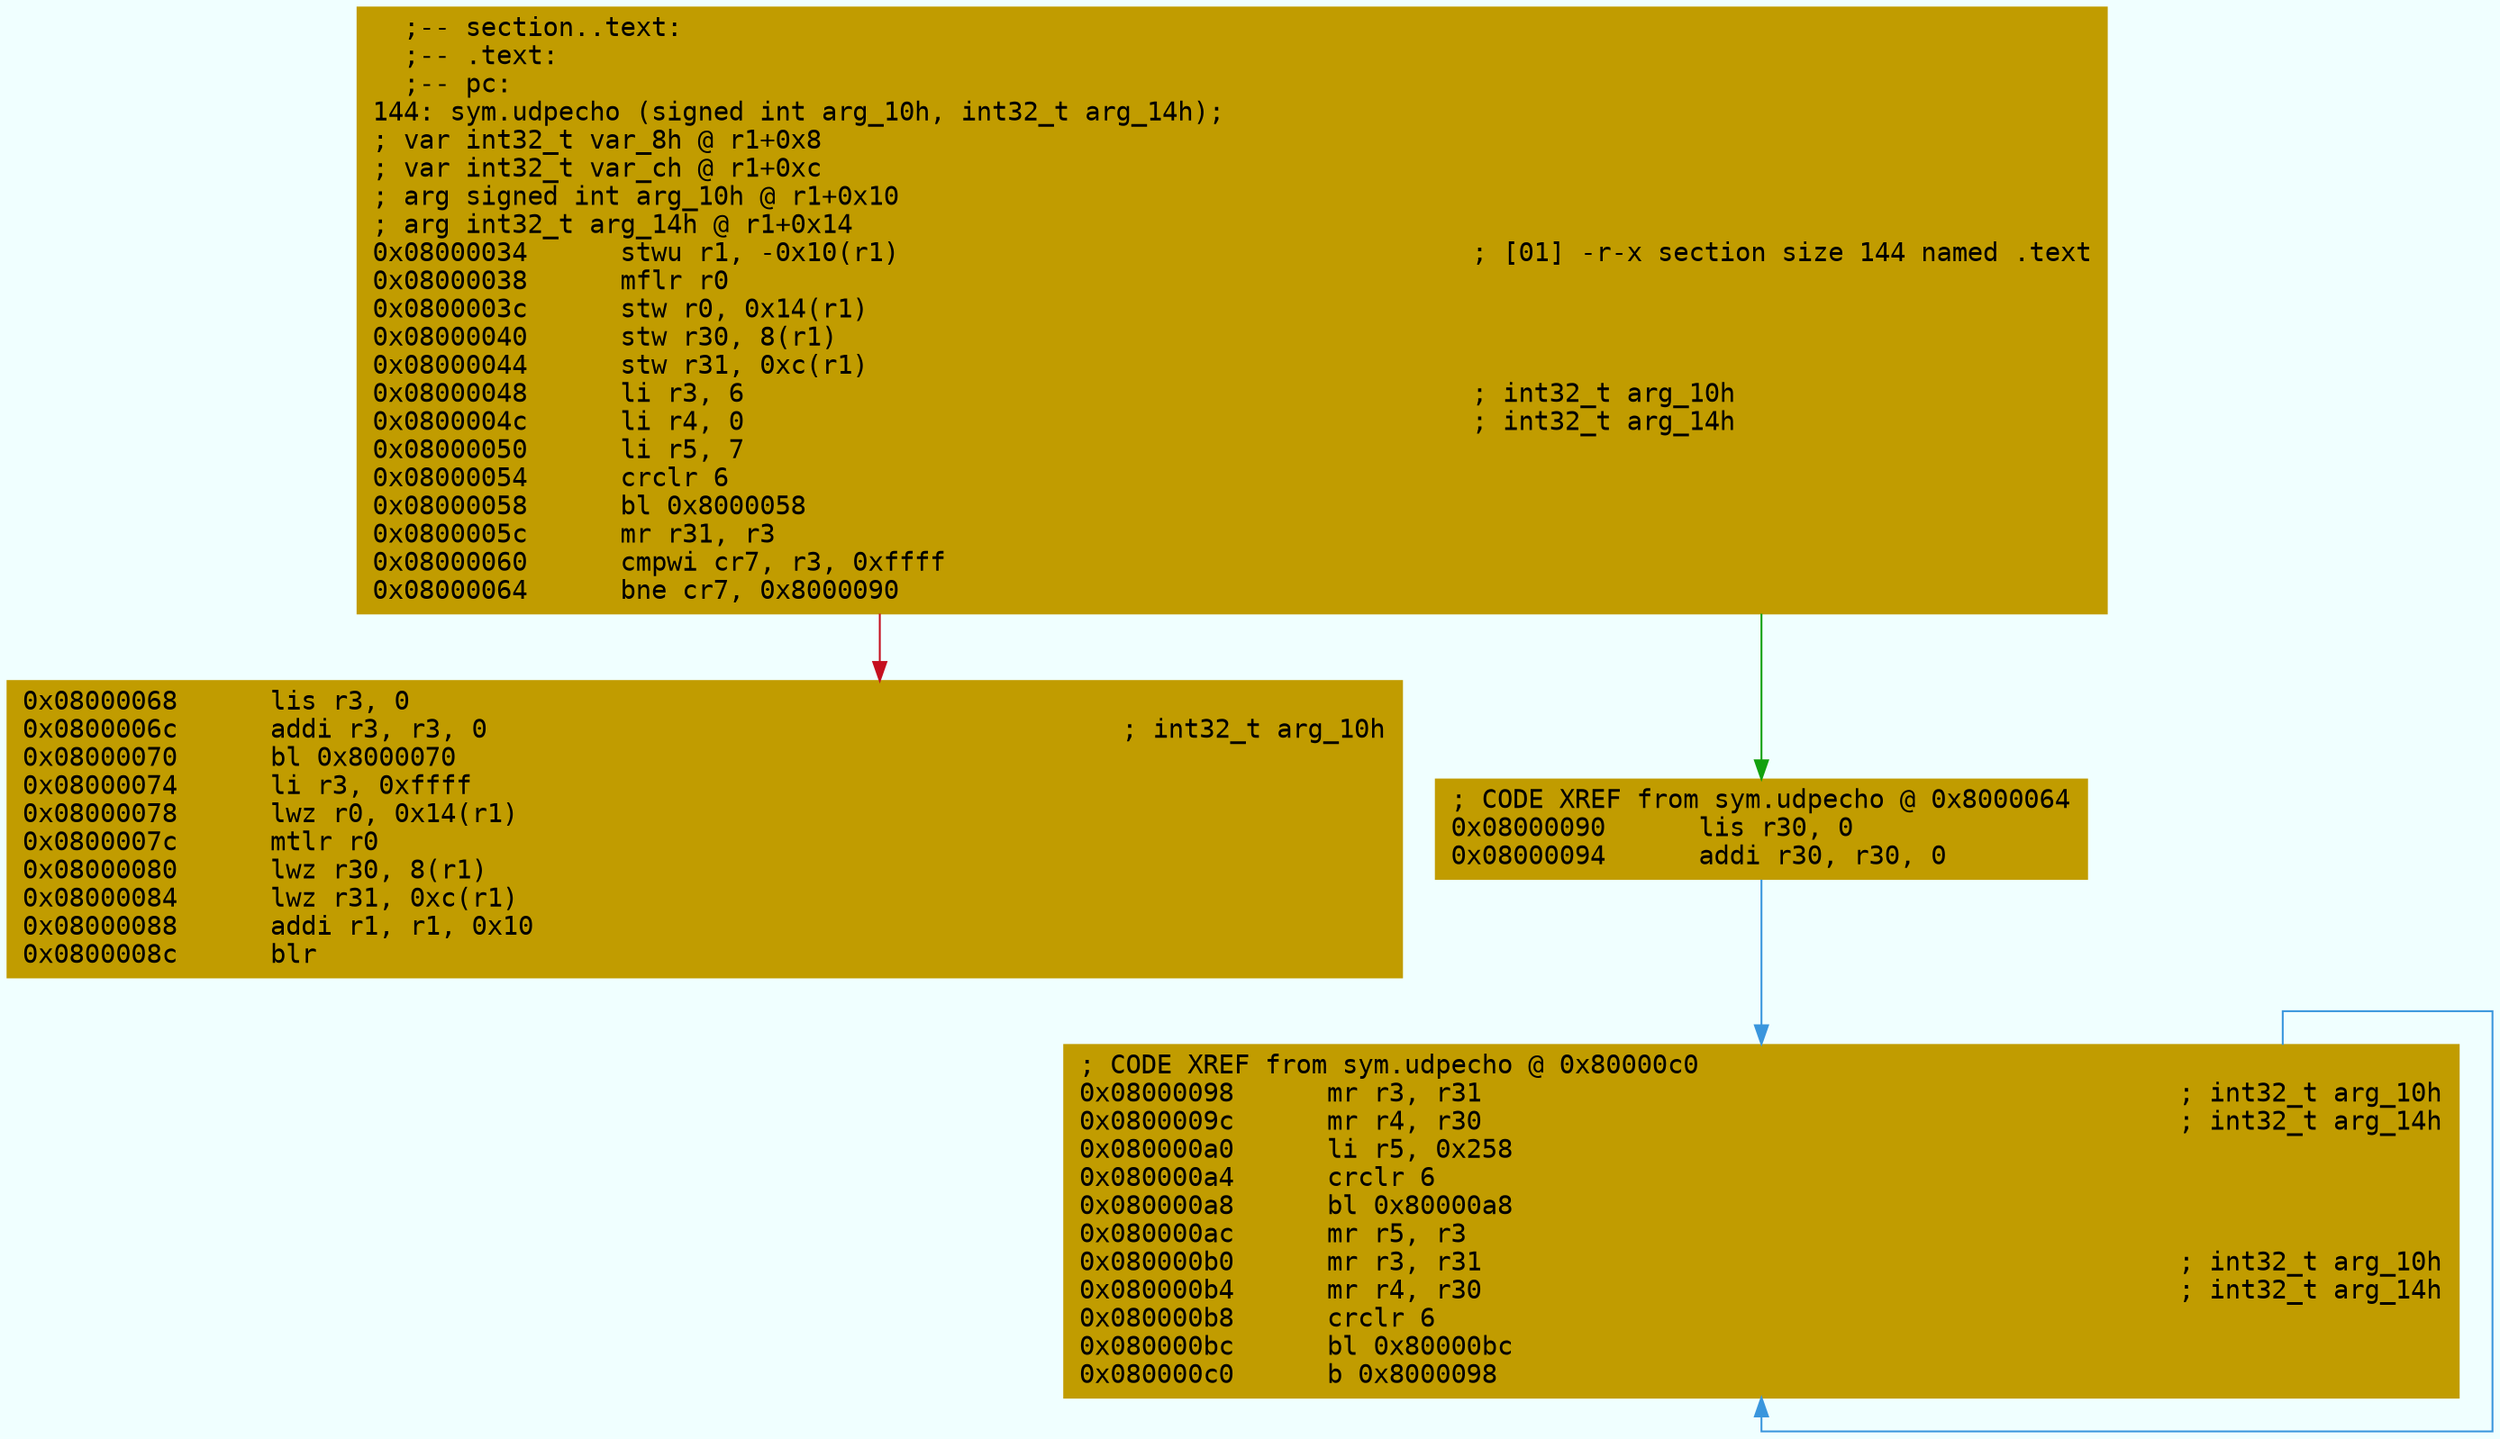 digraph code {
	graph [bgcolor=azure fontsize=8 fontname="Courier" splines="ortho"];
	node [fillcolor=gray style=filled shape=box];
	edge [arrowhead="normal"];
	"0x08000034" [URL="sym.udpecho/0x08000034", fillcolor="#c19c00",color="#c19c00", fontname="Courier",label="  ;-- section..text:\l  ;-- .text:\l  ;-- pc:\l144: sym.udpecho (signed int arg_10h, int32_t arg_14h);\l; var int32_t var_8h @ r1+0x8\l; var int32_t var_ch @ r1+0xc\l; arg signed int arg_10h @ r1+0x10\l; arg int32_t arg_14h @ r1+0x14\l0x08000034      stwu r1, -0x10(r1)                                     ; [01] -r-x section size 144 named .text\l0x08000038      mflr r0\l0x0800003c      stw r0, 0x14(r1)\l0x08000040      stw r30, 8(r1)\l0x08000044      stw r31, 0xc(r1)\l0x08000048      li r3, 6                                               ; int32_t arg_10h\l0x0800004c      li r4, 0                                               ; int32_t arg_14h\l0x08000050      li r5, 7\l0x08000054      crclr 6\l0x08000058      bl 0x8000058\l0x0800005c      mr r31, r3\l0x08000060      cmpwi cr7, r3, 0xffff\l0x08000064      bne cr7, 0x8000090\l"]
	"0x08000068" [URL="sym.udpecho/0x08000068", fillcolor="#c19c00",color="#c19c00", fontname="Courier",label="0x08000068      lis r3, 0\l0x0800006c      addi r3, r3, 0                                         ; int32_t arg_10h\l0x08000070      bl 0x8000070\l0x08000074      li r3, 0xffff\l0x08000078      lwz r0, 0x14(r1)\l0x0800007c      mtlr r0\l0x08000080      lwz r30, 8(r1)\l0x08000084      lwz r31, 0xc(r1)\l0x08000088      addi r1, r1, 0x10\l0x0800008c      blr\l"]
	"0x08000090" [URL="sym.udpecho/0x08000090", fillcolor="#c19c00",color="#c19c00", fontname="Courier",label="; CODE XREF from sym.udpecho @ 0x8000064\l0x08000090      lis r30, 0\l0x08000094      addi r30, r30, 0\l"]
	"0x08000098" [URL="sym.udpecho/0x08000098", fillcolor="#c19c00",color="#c19c00", fontname="Courier",label="; CODE XREF from sym.udpecho @ 0x80000c0\l0x08000098      mr r3, r31                                             ; int32_t arg_10h\l0x0800009c      mr r4, r30                                             ; int32_t arg_14h\l0x080000a0      li r5, 0x258\l0x080000a4      crclr 6\l0x080000a8      bl 0x80000a8\l0x080000ac      mr r5, r3\l0x080000b0      mr r3, r31                                             ; int32_t arg_10h\l0x080000b4      mr r4, r30                                             ; int32_t arg_14h\l0x080000b8      crclr 6\l0x080000bc      bl 0x80000bc\l0x080000c0      b 0x8000098\l"]
        "0x08000034" -> "0x08000090" [color="#13a10e"];
        "0x08000034" -> "0x08000068" [color="#c50f1f"];
        "0x08000090" -> "0x08000098" [color="#3a96dd"];
        "0x08000098" -> "0x08000098" [color="#3a96dd"];
}
